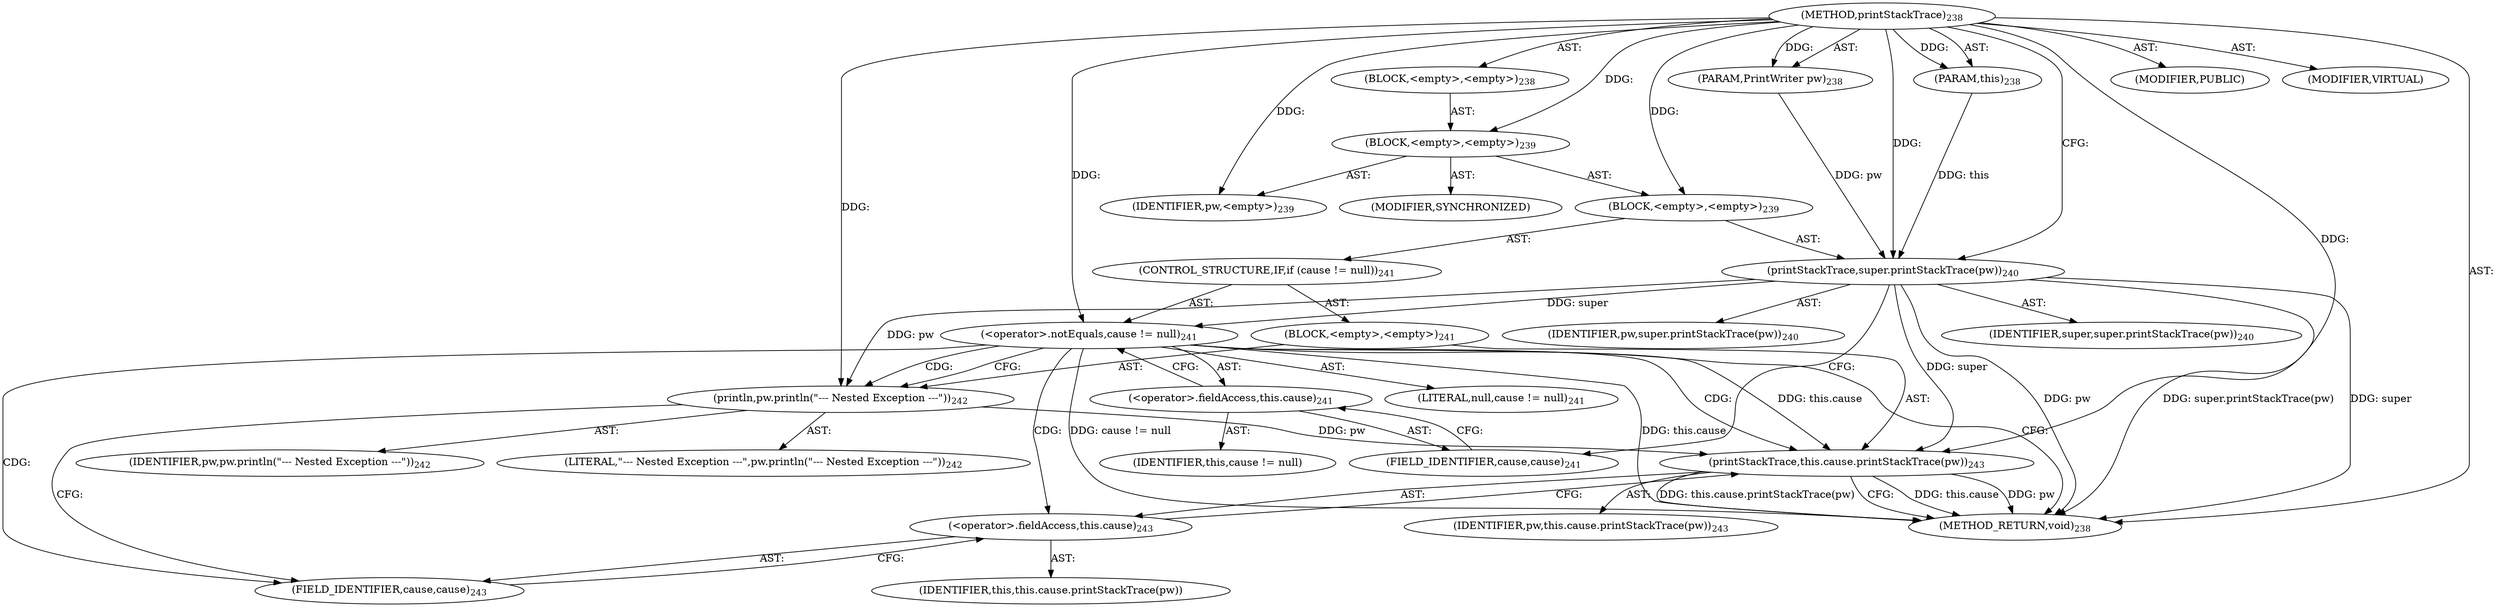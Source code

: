 digraph "printStackTrace" {  
"111669149710" [label = <(METHOD,printStackTrace)<SUB>238</SUB>> ]
"115964117019" [label = <(PARAM,this)<SUB>238</SUB>> ]
"115964117020" [label = <(PARAM,PrintWriter pw)<SUB>238</SUB>> ]
"25769803793" [label = <(BLOCK,&lt;empty&gt;,&lt;empty&gt;)<SUB>238</SUB>> ]
"25769803794" [label = <(BLOCK,&lt;empty&gt;,&lt;empty&gt;)<SUB>239</SUB>> ]
"133143986207" [label = <(MODIFIER,SYNCHRONIZED)> ]
"68719476786" [label = <(IDENTIFIER,pw,&lt;empty&gt;)<SUB>239</SUB>> ]
"25769803795" [label = <(BLOCK,&lt;empty&gt;,&lt;empty&gt;)<SUB>239</SUB>> ]
"30064771121" [label = <(printStackTrace,super.printStackTrace(pw))<SUB>240</SUB>> ]
"68719476787" [label = <(IDENTIFIER,super,super.printStackTrace(pw))<SUB>240</SUB>> ]
"68719476788" [label = <(IDENTIFIER,pw,super.printStackTrace(pw))<SUB>240</SUB>> ]
"47244640257" [label = <(CONTROL_STRUCTURE,IF,if (cause != null))<SUB>241</SUB>> ]
"30064771122" [label = <(&lt;operator&gt;.notEquals,cause != null)<SUB>241</SUB>> ]
"30064771123" [label = <(&lt;operator&gt;.fieldAccess,this.cause)<SUB>241</SUB>> ]
"68719476789" [label = <(IDENTIFIER,this,cause != null)> ]
"55834574869" [label = <(FIELD_IDENTIFIER,cause,cause)<SUB>241</SUB>> ]
"90194313218" [label = <(LITERAL,null,cause != null)<SUB>241</SUB>> ]
"25769803796" [label = <(BLOCK,&lt;empty&gt;,&lt;empty&gt;)<SUB>241</SUB>> ]
"30064771124" [label = <(println,pw.println(&quot;--- Nested Exception ---&quot;))<SUB>242</SUB>> ]
"68719476790" [label = <(IDENTIFIER,pw,pw.println(&quot;--- Nested Exception ---&quot;))<SUB>242</SUB>> ]
"90194313219" [label = <(LITERAL,&quot;--- Nested Exception ---&quot;,pw.println(&quot;--- Nested Exception ---&quot;))<SUB>242</SUB>> ]
"30064771125" [label = <(printStackTrace,this.cause.printStackTrace(pw))<SUB>243</SUB>> ]
"30064771126" [label = <(&lt;operator&gt;.fieldAccess,this.cause)<SUB>243</SUB>> ]
"68719476791" [label = <(IDENTIFIER,this,this.cause.printStackTrace(pw))> ]
"55834574870" [label = <(FIELD_IDENTIFIER,cause,cause)<SUB>243</SUB>> ]
"68719476792" [label = <(IDENTIFIER,pw,this.cause.printStackTrace(pw))<SUB>243</SUB>> ]
"133143986208" [label = <(MODIFIER,PUBLIC)> ]
"133143986209" [label = <(MODIFIER,VIRTUAL)> ]
"128849018894" [label = <(METHOD_RETURN,void)<SUB>238</SUB>> ]
  "111669149710" -> "115964117019"  [ label = "AST: "] 
  "111669149710" -> "115964117020"  [ label = "AST: "] 
  "111669149710" -> "25769803793"  [ label = "AST: "] 
  "111669149710" -> "133143986208"  [ label = "AST: "] 
  "111669149710" -> "133143986209"  [ label = "AST: "] 
  "111669149710" -> "128849018894"  [ label = "AST: "] 
  "25769803793" -> "25769803794"  [ label = "AST: "] 
  "25769803794" -> "133143986207"  [ label = "AST: "] 
  "25769803794" -> "68719476786"  [ label = "AST: "] 
  "25769803794" -> "25769803795"  [ label = "AST: "] 
  "25769803795" -> "30064771121"  [ label = "AST: "] 
  "25769803795" -> "47244640257"  [ label = "AST: "] 
  "30064771121" -> "68719476787"  [ label = "AST: "] 
  "30064771121" -> "68719476788"  [ label = "AST: "] 
  "47244640257" -> "30064771122"  [ label = "AST: "] 
  "47244640257" -> "25769803796"  [ label = "AST: "] 
  "30064771122" -> "30064771123"  [ label = "AST: "] 
  "30064771122" -> "90194313218"  [ label = "AST: "] 
  "30064771123" -> "68719476789"  [ label = "AST: "] 
  "30064771123" -> "55834574869"  [ label = "AST: "] 
  "25769803796" -> "30064771124"  [ label = "AST: "] 
  "25769803796" -> "30064771125"  [ label = "AST: "] 
  "30064771124" -> "68719476790"  [ label = "AST: "] 
  "30064771124" -> "90194313219"  [ label = "AST: "] 
  "30064771125" -> "30064771126"  [ label = "AST: "] 
  "30064771125" -> "68719476792"  [ label = "AST: "] 
  "30064771126" -> "68719476791"  [ label = "AST: "] 
  "30064771126" -> "55834574870"  [ label = "AST: "] 
  "30064771121" -> "55834574869"  [ label = "CFG: "] 
  "30064771122" -> "30064771124"  [ label = "CFG: "] 
  "30064771122" -> "128849018894"  [ label = "CFG: "] 
  "30064771123" -> "30064771122"  [ label = "CFG: "] 
  "30064771124" -> "55834574870"  [ label = "CFG: "] 
  "30064771125" -> "128849018894"  [ label = "CFG: "] 
  "55834574869" -> "30064771123"  [ label = "CFG: "] 
  "30064771126" -> "30064771125"  [ label = "CFG: "] 
  "55834574870" -> "30064771126"  [ label = "CFG: "] 
  "111669149710" -> "30064771121"  [ label = "CFG: "] 
  "30064771121" -> "128849018894"  [ label = "DDG: super"] 
  "30064771121" -> "128849018894"  [ label = "DDG: pw"] 
  "30064771121" -> "128849018894"  [ label = "DDG: super.printStackTrace(pw)"] 
  "30064771122" -> "128849018894"  [ label = "DDG: this.cause"] 
  "30064771122" -> "128849018894"  [ label = "DDG: cause != null"] 
  "30064771125" -> "128849018894"  [ label = "DDG: this.cause"] 
  "30064771125" -> "128849018894"  [ label = "DDG: pw"] 
  "30064771125" -> "128849018894"  [ label = "DDG: this.cause.printStackTrace(pw)"] 
  "111669149710" -> "115964117019"  [ label = "DDG: "] 
  "111669149710" -> "115964117020"  [ label = "DDG: "] 
  "111669149710" -> "25769803794"  [ label = "DDG: "] 
  "111669149710" -> "68719476786"  [ label = "DDG: "] 
  "111669149710" -> "25769803795"  [ label = "DDG: "] 
  "115964117019" -> "30064771121"  [ label = "DDG: this"] 
  "111669149710" -> "30064771121"  [ label = "DDG: "] 
  "115964117020" -> "30064771121"  [ label = "DDG: pw"] 
  "30064771121" -> "30064771122"  [ label = "DDG: super"] 
  "111669149710" -> "30064771122"  [ label = "DDG: "] 
  "30064771121" -> "30064771124"  [ label = "DDG: pw"] 
  "111669149710" -> "30064771124"  [ label = "DDG: "] 
  "30064771121" -> "30064771125"  [ label = "DDG: super"] 
  "30064771122" -> "30064771125"  [ label = "DDG: this.cause"] 
  "30064771124" -> "30064771125"  [ label = "DDG: pw"] 
  "111669149710" -> "30064771125"  [ label = "DDG: "] 
  "30064771122" -> "55834574870"  [ label = "CDG: "] 
  "30064771122" -> "30064771124"  [ label = "CDG: "] 
  "30064771122" -> "30064771126"  [ label = "CDG: "] 
  "30064771122" -> "30064771125"  [ label = "CDG: "] 
}
